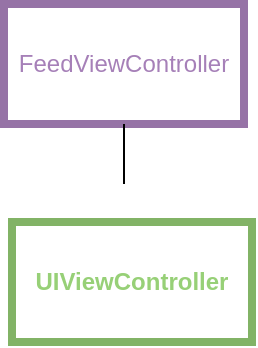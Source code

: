 <mxfile version="21.0.2" type="github">
  <diagram name="Page-1" id="EjiibVULLcjjSqS-XPqa">
    <mxGraphModel dx="473" dy="753" grid="0" gridSize="10" guides="1" tooltips="1" connect="1" arrows="1" fold="1" page="1" pageScale="1" pageWidth="850" pageHeight="1100" background="none" math="0" shadow="0">
      <root>
        <mxCell id="0" />
        <mxCell id="1" parent="0" />
        <mxCell id="LXnMn0qV-JXy5LM8WRBn-1" value="&lt;b&gt;&lt;font color=&quot;#97d077&quot;&gt;UIViewController&lt;/font&gt;&lt;/b&gt;" style="rounded=0;whiteSpace=wrap;html=1;strokeWidth=4;fillColor=none;strokeColor=#82b366;" vertex="1" parent="1">
          <mxGeometry x="189" y="578" width="120" height="60" as="geometry" />
        </mxCell>
        <mxCell id="LXnMn0qV-JXy5LM8WRBn-2" value="&lt;font color=&quot;#a680b8&quot;&gt;FeedViewController&lt;/font&gt;" style="rounded=0;whiteSpace=wrap;html=1;fillColor=none;strokeColor=#9673a6;strokeWidth=4;" vertex="1" parent="1">
          <mxGeometry x="185" y="469" width="120" height="60" as="geometry" />
        </mxCell>
        <mxCell id="LXnMn0qV-JXy5LM8WRBn-3" value="" style="endArrow=none;html=1;rounded=0;" edge="1" parent="1" source="LXnMn0qV-JXy5LM8WRBn-2">
          <mxGeometry width="50" height="50" relative="1" as="geometry">
            <mxPoint x="224" y="633" as="sourcePoint" />
            <mxPoint x="245" y="559" as="targetPoint" />
          </mxGeometry>
        </mxCell>
      </root>
    </mxGraphModel>
  </diagram>
</mxfile>
